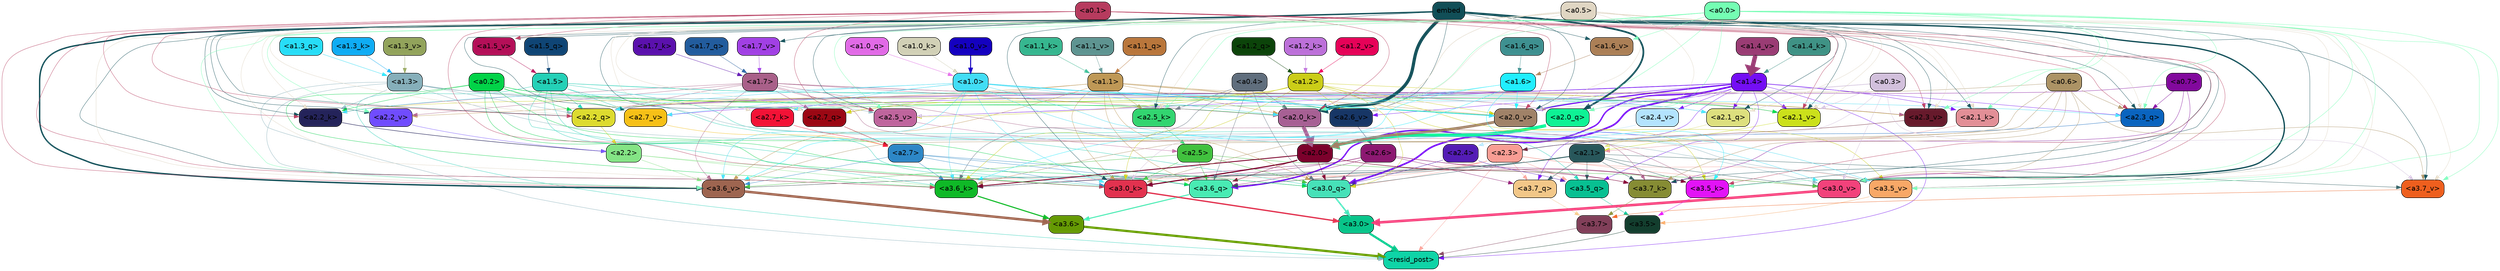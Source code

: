strict digraph "" {
	graph [bgcolor=transparent,
		layout=dot,
		overlap=false,
		splines=true
	];
	"<a3.7>"	[color=black,
		fillcolor="#813f59",
		fontname=Helvetica,
		shape=box,
		style="filled, rounded"];
	"<resid_post>"	[color=black,
		fillcolor="#0fd4a7",
		fontname=Helvetica,
		shape=box,
		style="filled, rounded"];
	"<a3.7>" -> "<resid_post>"	[color="#813f59",
		penwidth=0.6239100098609924];
	"<a3.6>"	[color=black,
		fillcolor="#659a04",
		fontname=Helvetica,
		shape=box,
		style="filled, rounded"];
	"<a3.6>" -> "<resid_post>"	[color="#659a04",
		penwidth=4.569062113761902];
	"<a3.5>"	[color=black,
		fillcolor="#133e2e",
		fontname=Helvetica,
		shape=box,
		style="filled, rounded"];
	"<a3.5>" -> "<resid_post>"	[color="#133e2e",
		penwidth=0.6];
	"<a3.0>"	[color=black,
		fillcolor="#08c58a",
		fontname=Helvetica,
		shape=box,
		style="filled, rounded"];
	"<a3.0>" -> "<resid_post>"	[color="#08c58a",
		penwidth=4.283544182777405];
	"<a2.3>"	[color=black,
		fillcolor="#f89d94",
		fontname=Helvetica,
		shape=box,
		style="filled, rounded"];
	"<a2.3>" -> "<resid_post>"	[color="#f89d94",
		penwidth=0.6];
	"<a3.7_q>"	[color=black,
		fillcolor="#f2c788",
		fontname=Helvetica,
		shape=box,
		style="filled, rounded"];
	"<a2.3>" -> "<a3.7_q>"	[color="#f89d94",
		penwidth=0.6];
	"<a3.6_q>"	[color=black,
		fillcolor="#49ebb3",
		fontname=Helvetica,
		shape=box,
		style="filled, rounded"];
	"<a2.3>" -> "<a3.6_q>"	[color="#f89d94",
		penwidth=0.6];
	"<a3.5_q>"	[color=black,
		fillcolor="#08c092",
		fontname=Helvetica,
		shape=box,
		style="filled, rounded"];
	"<a2.3>" -> "<a3.5_q>"	[color="#f89d94",
		penwidth=0.6];
	"<a3.0_q>"	[color=black,
		fillcolor="#47e1b8",
		fontname=Helvetica,
		shape=box,
		style="filled, rounded"];
	"<a2.3>" -> "<a3.0_q>"	[color="#f89d94",
		penwidth=0.6];
	"<a3.0_k>"	[color=black,
		fillcolor="#e2324f",
		fontname=Helvetica,
		shape=box,
		style="filled, rounded"];
	"<a2.3>" -> "<a3.0_k>"	[color="#f89d94",
		penwidth=0.6];
	"<a3.6_v>"	[color=black,
		fillcolor="#9e6550",
		fontname=Helvetica,
		shape=box,
		style="filled, rounded"];
	"<a2.3>" -> "<a3.6_v>"	[color="#f89d94",
		penwidth=0.6];
	"<a3.5_v>"	[color=black,
		fillcolor="#f8a867",
		fontname=Helvetica,
		shape=box,
		style="filled, rounded"];
	"<a2.3>" -> "<a3.5_v>"	[color="#f89d94",
		penwidth=0.6];
	"<a3.0_v>"	[color=black,
		fillcolor="#f2427b",
		fontname=Helvetica,
		shape=box,
		style="filled, rounded"];
	"<a2.3>" -> "<a3.0_v>"	[color="#f89d94",
		penwidth=0.6];
	"<a1.5>"	[color=black,
		fillcolor="#24d0b7",
		fontname=Helvetica,
		shape=box,
		style="filled, rounded"];
	"<a1.5>" -> "<resid_post>"	[color="#24d0b7",
		penwidth=0.6];
	"<a1.5>" -> "<a3.6_q>"	[color="#24d0b7",
		penwidth=0.6];
	"<a1.5>" -> "<a3.5_q>"	[color="#24d0b7",
		penwidth=0.6];
	"<a1.5>" -> "<a3.0_q>"	[color="#24d0b7",
		penwidth=0.6];
	"<a3.6_k>"	[color=black,
		fillcolor="#0fb927",
		fontname=Helvetica,
		shape=box,
		style="filled, rounded"];
	"<a1.5>" -> "<a3.6_k>"	[color="#24d0b7",
		penwidth=0.6];
	"<a1.5>" -> "<a3.0_k>"	[color="#24d0b7",
		penwidth=0.6];
	"<a2.2_q>"	[color=black,
		fillcolor="#dddb2f",
		fontname=Helvetica,
		shape=box,
		style="filled, rounded"];
	"<a1.5>" -> "<a2.2_q>"	[color="#24d0b7",
		penwidth=0.6];
	"<a2.7_v>"	[color=black,
		fillcolor="#f6c017",
		fontname=Helvetica,
		shape=box,
		style="filled, rounded"];
	"<a1.5>" -> "<a2.7_v>"	[color="#24d0b7",
		penwidth=0.6];
	"<a2.6_v>"	[color=black,
		fillcolor="#173666",
		fontname=Helvetica,
		shape=box,
		style="filled, rounded"];
	"<a1.5>" -> "<a2.6_v>"	[color="#24d0b7",
		penwidth=0.6];
	"<a2.1_v>"	[color=black,
		fillcolor="#cbe01b",
		fontname=Helvetica,
		shape=box,
		style="filled, rounded"];
	"<a1.5>" -> "<a2.1_v>"	[color="#24d0b7",
		penwidth=0.6];
	"<a1.4>"	[color=black,
		fillcolor="#740ef4",
		fontname=Helvetica,
		shape=box,
		style="filled, rounded"];
	"<a1.4>" -> "<resid_post>"	[color="#740ef4",
		penwidth=0.6];
	"<a1.4>" -> "<a3.7_q>"	[color="#740ef4",
		penwidth=0.6];
	"<a1.4>" -> "<a3.6_q>"	[color="#740ef4",
		penwidth=2.7536282539367676];
	"<a1.4>" -> "<a3.5_q>"	[color="#740ef4",
		penwidth=0.6];
	"<a1.4>" -> "<a3.0_q>"	[color="#740ef4",
		penwidth=3.3369133472442627];
	"<a2.3_q>"	[color=black,
		fillcolor="#0a64bf",
		fontname=Helvetica,
		shape=box,
		style="filled, rounded"];
	"<a1.4>" -> "<a2.3_q>"	[color="#740ef4",
		penwidth=0.6];
	"<a1.4>" -> "<a2.2_q>"	[color="#740ef4",
		penwidth=0.6];
	"<a2.1_q>"	[color=black,
		fillcolor="#dddf7e",
		fontname=Helvetica,
		shape=box,
		style="filled, rounded"];
	"<a1.4>" -> "<a2.1_q>"	[color="#740ef4",
		penwidth=0.6];
	"<a2.0_q>"	[color=black,
		fillcolor="#0ef295",
		fontname=Helvetica,
		shape=box,
		style="filled, rounded"];
	"<a1.4>" -> "<a2.0_q>"	[color="#740ef4",
		penwidth=0.6];
	"<a2.1_k>"	[color=black,
		fillcolor="#e28f97",
		fontname=Helvetica,
		shape=box,
		style="filled, rounded"];
	"<a1.4>" -> "<a2.1_k>"	[color="#740ef4",
		penwidth=0.6];
	"<a1.4>" -> "<a2.7_v>"	[color="#740ef4",
		penwidth=0.6];
	"<a1.4>" -> "<a2.6_v>"	[color="#740ef4",
		penwidth=0.6];
	"<a2.5_v>"	[color=black,
		fillcolor="#bf659d",
		fontname=Helvetica,
		shape=box,
		style="filled, rounded"];
	"<a1.4>" -> "<a2.5_v>"	[color="#740ef4",
		penwidth=0.6];
	"<a2.4_v>"	[color=black,
		fillcolor="#b3e3fe",
		fontname=Helvetica,
		shape=box,
		style="filled, rounded"];
	"<a1.4>" -> "<a2.4_v>"	[color="#740ef4",
		penwidth=0.6];
	"<a1.4>" -> "<a2.1_v>"	[color="#740ef4",
		penwidth=0.6];
	"<a2.0_v>"	[color=black,
		fillcolor="#a08268",
		fontname=Helvetica,
		shape=box,
		style="filled, rounded"];
	"<a1.4>" -> "<a2.0_v>"	[color="#740ef4",
		penwidth=2.2818827629089355];
	"<a1.3>"	[color=black,
		fillcolor="#86afba",
		fontname=Helvetica,
		shape=box,
		style="filled, rounded"];
	"<a1.3>" -> "<resid_post>"	[color="#86afba",
		penwidth=0.6];
	"<a1.3>" -> "<a3.6_v>"	[color="#86afba",
		penwidth=0.6];
	"<a1.3>" -> "<a3.5_v>"	[color="#86afba",
		penwidth=0.6];
	"<a1.3>" -> "<a3.0_v>"	[color="#86afba",
		penwidth=0.6];
	"<a1.3>" -> "<a2.2_q>"	[color="#86afba",
		penwidth=0.6];
	"<a1.3>" -> "<a2.1_q>"	[color="#86afba",
		penwidth=0.6];
	"<a2.2_k>"	[color=black,
		fillcolor="#24235a",
		fontname=Helvetica,
		shape=box,
		style="filled, rounded"];
	"<a1.3>" -> "<a2.2_k>"	[color="#86afba",
		penwidth=0.6];
	"<a1.3>" -> "<a2.5_v>"	[color="#86afba",
		penwidth=0.6];
	"<a3.7_q>" -> "<a3.7>"	[color="#f2c788",
		penwidth=0.6];
	"<a3.6_q>" -> "<a3.6>"	[color="#49ebb3",
		penwidth=2.0344843566417694];
	"<a3.5_q>" -> "<a3.5>"	[color="#08c092",
		penwidth=0.6];
	"<a3.0_q>" -> "<a3.0>"	[color="#47e1b8",
		penwidth=2.863015294075012];
	"<a3.7_k>"	[color=black,
		fillcolor="#868c34",
		fontname=Helvetica,
		shape=box,
		style="filled, rounded"];
	"<a3.7_k>" -> "<a3.7>"	[color="#868c34",
		penwidth=0.6];
	"<a3.6_k>" -> "<a3.6>"	[color="#0fb927",
		penwidth=2.1770318150520325];
	"<a3.5_k>"	[color=black,
		fillcolor="#e313f7",
		fontname=Helvetica,
		shape=box,
		style="filled, rounded"];
	"<a3.5_k>" -> "<a3.5>"	[color="#e313f7",
		penwidth=0.6];
	"<a3.0_k>" -> "<a3.0>"	[color="#e2324f",
		penwidth=2.6323853135108948];
	"<a3.7_v>"	[color=black,
		fillcolor="#ee5f1e",
		fontname=Helvetica,
		shape=box,
		style="filled, rounded"];
	"<a3.7_v>" -> "<a3.7>"	[color="#ee5f1e",
		penwidth=0.6];
	"<a3.6_v>" -> "<a3.6>"	[color="#9e6550",
		penwidth=4.972373723983765];
	"<a3.5_v>" -> "<a3.5>"	[color="#f8a867",
		penwidth=0.6];
	"<a3.0_v>" -> "<a3.0>"	[color="#f2427b",
		penwidth=5.1638524532318115];
	"<a2.6>"	[color=black,
		fillcolor="#8c1871",
		fontname=Helvetica,
		shape=box,
		style="filled, rounded"];
	"<a2.6>" -> "<a3.7_q>"	[color="#8c1871",
		penwidth=0.6];
	"<a2.6>" -> "<a3.6_q>"	[color="#8c1871",
		penwidth=0.6];
	"<a2.6>" -> "<a3.0_q>"	[color="#8c1871",
		penwidth=0.6];
	"<a2.6>" -> "<a3.7_k>"	[color="#8c1871",
		penwidth=0.6];
	"<a2.6>" -> "<a3.6_k>"	[color="#8c1871",
		penwidth=0.6];
	"<a2.6>" -> "<a3.5_k>"	[color="#8c1871",
		penwidth=0.6];
	"<a2.6>" -> "<a3.0_k>"	[color="#8c1871",
		penwidth=0.6];
	"<a2.1>"	[color=black,
		fillcolor="#28575b",
		fontname=Helvetica,
		shape=box,
		style="filled, rounded"];
	"<a2.1>" -> "<a3.7_q>"	[color="#28575b",
		penwidth=0.6];
	"<a2.1>" -> "<a3.6_q>"	[color="#28575b",
		penwidth=0.6];
	"<a2.1>" -> "<a3.5_q>"	[color="#28575b",
		penwidth=0.6];
	"<a2.1>" -> "<a3.0_q>"	[color="#28575b",
		penwidth=0.6];
	"<a2.1>" -> "<a3.7_k>"	[color="#28575b",
		penwidth=0.6];
	"<a2.1>" -> "<a3.6_k>"	[color="#28575b",
		penwidth=0.6];
	"<a2.1>" -> "<a3.5_k>"	[color="#28575b",
		penwidth=0.6];
	"<a2.1>" -> "<a3.0_k>"	[color="#28575b",
		penwidth=0.6];
	"<a2.1>" -> "<a3.7_v>"	[color="#28575b",
		penwidth=0.6];
	"<a2.1>" -> "<a3.6_v>"	[color="#28575b",
		penwidth=0.6];
	"<a2.1>" -> "<a3.0_v>"	[color="#28575b",
		penwidth=0.6];
	"<a2.7>"	[color=black,
		fillcolor="#2d87c7",
		fontname=Helvetica,
		shape=box,
		style="filled, rounded"];
	"<a2.7>" -> "<a3.6_q>"	[color="#2d87c7",
		penwidth=0.6];
	"<a2.7>" -> "<a3.0_q>"	[color="#2d87c7",
		penwidth=0.6];
	"<a2.7>" -> "<a3.6_k>"	[color="#2d87c7",
		penwidth=0.6];
	"<a2.7>" -> "<a3.0_k>"	[color="#2d87c7",
		penwidth=0.6];
	"<a2.7>" -> "<a3.6_v>"	[color="#2d87c7",
		penwidth=0.6];
	"<a2.5>"	[color=black,
		fillcolor="#41c13e",
		fontname=Helvetica,
		shape=box,
		style="filled, rounded"];
	"<a2.5>" -> "<a3.6_q>"	[color="#41c13e",
		penwidth=0.6];
	"<a2.5>" -> "<a3.0_q>"	[color="#41c13e",
		penwidth=0.6];
	"<a2.5>" -> "<a3.0_k>"	[color="#41c13e",
		penwidth=0.6];
	"<a2.5>" -> "<a3.6_v>"	[color="#41c13e",
		penwidth=0.6];
	"<a2.5>" -> "<a3.0_v>"	[color="#41c13e",
		penwidth=0.6];
	"<a2.0>"	[color=black,
		fillcolor="#7c012c",
		fontname=Helvetica,
		shape=box,
		style="filled, rounded"];
	"<a2.0>" -> "<a3.6_q>"	[color="#7c012c",
		penwidth=0.6];
	"<a2.0>" -> "<a3.0_q>"	[color="#7c012c",
		penwidth=0.6];
	"<a2.0>" -> "<a3.7_k>"	[color="#7c012c",
		penwidth=0.6];
	"<a2.0>" -> "<a3.6_k>"	[color="#7c012c",
		penwidth=1.7047871947288513];
	"<a2.0>" -> "<a3.5_k>"	[color="#7c012c",
		penwidth=0.6];
	"<a2.0>" -> "<a3.0_k>"	[color="#7c012c",
		penwidth=2.239806979894638];
	"<a1.1>"	[color=black,
		fillcolor="#bf9856",
		fontname=Helvetica,
		shape=box,
		style="filled, rounded"];
	"<a1.1>" -> "<a3.6_q>"	[color="#bf9856",
		penwidth=0.6];
	"<a1.1>" -> "<a3.0_q>"	[color="#bf9856",
		penwidth=0.6];
	"<a1.1>" -> "<a3.0_k>"	[color="#bf9856",
		penwidth=0.6];
	"<a1.1>" -> "<a3.6_v>"	[color="#bf9856",
		penwidth=0.6];
	"<a2.7_q>"	[color=black,
		fillcolor="#9b0814",
		fontname=Helvetica,
		shape=box,
		style="filled, rounded"];
	"<a1.1>" -> "<a2.7_q>"	[color="#bf9856",
		penwidth=0.6];
	"<a2.5_k>"	[color=black,
		fillcolor="#32d570",
		fontname=Helvetica,
		shape=box,
		style="filled, rounded"];
	"<a1.1>" -> "<a2.5_k>"	[color="#bf9856",
		penwidth=0.6];
	"<a2.0_k>"	[color=black,
		fillcolor="#a76094",
		fontname=Helvetica,
		shape=box,
		style="filled, rounded"];
	"<a1.1>" -> "<a2.0_k>"	[color="#bf9856",
		penwidth=0.6];
	"<a1.1>" -> "<a2.6_v>"	[color="#bf9856",
		penwidth=0.6];
	"<a2.2_v>"	[color=black,
		fillcolor="#704cfe",
		fontname=Helvetica,
		shape=box,
		style="filled, rounded"];
	"<a1.1>" -> "<a2.2_v>"	[color="#bf9856",
		penwidth=0.6];
	"<a1.1>" -> "<a2.1_v>"	[color="#bf9856",
		penwidth=0.6];
	"<a1.1>" -> "<a2.0_v>"	[color="#bf9856",
		penwidth=0.6];
	"<a0.4>"	[color=black,
		fillcolor="#606e7d",
		fontname=Helvetica,
		shape=box,
		style="filled, rounded"];
	"<a0.4>" -> "<a3.6_q>"	[color="#606e7d",
		penwidth=0.6];
	"<a0.4>" -> "<a3.0_q>"	[color="#606e7d",
		penwidth=0.6];
	"<a0.4>" -> "<a3.6_k>"	[color="#606e7d",
		penwidth=0.6];
	"<a0.4>" -> "<a2.5_k>"	[color="#606e7d",
		penwidth=0.6];
	"<a0.4>" -> "<a2.0_k>"	[color="#606e7d",
		penwidth=0.6];
	"<a0.2>"	[color=black,
		fillcolor="#02d348",
		fontname=Helvetica,
		shape=box,
		style="filled, rounded"];
	"<a0.2>" -> "<a3.6_q>"	[color="#02d348",
		penwidth=0.6];
	"<a0.2>" -> "<a3.0_q>"	[color="#02d348",
		penwidth=0.6];
	"<a0.2>" -> "<a3.6_k>"	[color="#02d348",
		penwidth=0.6];
	"<a0.2>" -> "<a3.0_k>"	[color="#02d348",
		penwidth=0.6];
	"<a0.2>" -> "<a2.2_q>"	[color="#02d348",
		penwidth=0.6];
	"<a0.2>" -> "<a2.2_k>"	[color="#02d348",
		penwidth=0.6];
	"<a0.2>" -> "<a2.0_k>"	[color="#02d348",
		penwidth=0.6];
	"<a0.2>" -> "<a2.7_v>"	[color="#02d348",
		penwidth=0.6];
	"<a0.2>" -> "<a2.1_v>"	[color="#02d348",
		penwidth=0.6];
	"<a0.2>" -> "<a2.0_v>"	[color="#02d348",
		penwidth=0.6];
	"<a2.4>"	[color=black,
		fillcolor="#541cb5",
		fontname=Helvetica,
		shape=box,
		style="filled, rounded"];
	"<a2.4>" -> "<a3.5_q>"	[color="#541cb5",
		penwidth=0.6];
	"<a2.4>" -> "<a3.0_q>"	[color="#541cb5",
		penwidth=0.6];
	"<a1.2>"	[color=black,
		fillcolor="#cbcd18",
		fontname=Helvetica,
		shape=box,
		style="filled, rounded"];
	"<a1.2>" -> "<a3.0_q>"	[color="#cbcd18",
		penwidth=0.6];
	"<a1.2>" -> "<a3.6_k>"	[color="#cbcd18",
		penwidth=0.6];
	"<a1.2>" -> "<a3.5_k>"	[color="#cbcd18",
		penwidth=0.6];
	"<a1.2>" -> "<a3.0_k>"	[color="#cbcd18",
		penwidth=0.6];
	"<a1.2>" -> "<a3.5_v>"	[color="#cbcd18",
		penwidth=0.6];
	"<a1.2>" -> "<a2.7_q>"	[color="#cbcd18",
		penwidth=0.6];
	"<a1.2>" -> "<a2.2_q>"	[color="#cbcd18",
		penwidth=0.6];
	"<a1.2>" -> "<a2.2_k>"	[color="#cbcd18",
		penwidth=0.6];
	"<a1.2>" -> "<a2.6_v>"	[color="#cbcd18",
		penwidth=0.6];
	"<a1.2>" -> "<a2.5_v>"	[color="#cbcd18",
		penwidth=0.6];
	"<a2.3_v>"	[color=black,
		fillcolor="#671a2c",
		fontname=Helvetica,
		shape=box,
		style="filled, rounded"];
	"<a1.2>" -> "<a2.3_v>"	[color="#cbcd18",
		penwidth=0.6];
	"<a1.2>" -> "<a2.0_v>"	[color="#cbcd18",
		penwidth=0.6];
	"<a1.7>"	[color=black,
		fillcolor="#a96089",
		fontname=Helvetica,
		shape=box,
		style="filled, rounded"];
	"<a1.7>" -> "<a3.7_k>"	[color="#a96089",
		penwidth=0.6];
	"<a1.7>" -> "<a3.5_k>"	[color="#a96089",
		penwidth=0.6];
	"<a1.7>" -> "<a3.6_v>"	[color="#a96089",
		penwidth=0.6];
	"<a1.7>" -> "<a2.7_q>"	[color="#a96089",
		penwidth=0.6];
	"<a1.7>" -> "<a2.2_q>"	[color="#a96089",
		penwidth=0.6];
	"<a1.7>" -> "<a2.0_q>"	[color="#a96089",
		penwidth=0.6];
	"<a1.7>" -> "<a2.2_k>"	[color="#a96089",
		penwidth=0.6];
	"<a1.7>" -> "<a2.0_k>"	[color="#a96089",
		penwidth=0.6];
	"<a1.7>" -> "<a2.5_v>"	[color="#a96089",
		penwidth=0.6];
	"<a1.7>" -> "<a2.3_v>"	[color="#a96089",
		penwidth=0.6];
	"<a1.7>" -> "<a2.2_v>"	[color="#a96089",
		penwidth=0.6];
	"<a0.7>"	[color=black,
		fillcolor="#82099d",
		fontname=Helvetica,
		shape=box,
		style="filled, rounded"];
	"<a0.7>" -> "<a3.7_k>"	[color="#82099d",
		penwidth=0.6];
	"<a0.7>" -> "<a3.0_v>"	[color="#82099d",
		penwidth=0.6];
	"<a0.7>" -> "<a2.3_q>"	[color="#82099d",
		penwidth=0.6];
	"<a0.7>" -> "<a2.2_q>"	[color="#82099d",
		penwidth=0.6];
	"<a0.6>"	[color=black,
		fillcolor="#ac9365",
		fontname=Helvetica,
		shape=box,
		style="filled, rounded"];
	"<a0.6>" -> "<a3.7_k>"	[color="#ac9365",
		penwidth=0.6];
	"<a0.6>" -> "<a3.6_k>"	[color="#ac9365",
		penwidth=0.6];
	"<a0.6>" -> "<a3.0_k>"	[color="#ac9365",
		penwidth=0.6];
	"<a0.6>" -> "<a3.7_v>"	[color="#ac9365",
		penwidth=0.6];
	"<a0.6>" -> "<a3.6_v>"	[color="#ac9365",
		penwidth=0.6];
	"<a0.6>" -> "<a3.0_v>"	[color="#ac9365",
		penwidth=0.6];
	"<a0.6>" -> "<a2.3_q>"	[color="#ac9365",
		penwidth=0.6];
	"<a0.6>" -> "<a2.2_q>"	[color="#ac9365",
		penwidth=0.6];
	embed	[color=black,
		fillcolor="#114e57",
		fontname=Helvetica,
		shape=box,
		style="filled, rounded"];
	embed -> "<a3.7_k>"	[color="#114e57",
		penwidth=0.6];
	embed -> "<a3.6_k>"	[color="#114e57",
		penwidth=0.6];
	embed -> "<a3.5_k>"	[color="#114e57",
		penwidth=0.6];
	embed -> "<a3.0_k>"	[color="#114e57",
		penwidth=0.6];
	embed -> "<a3.7_v>"	[color="#114e57",
		penwidth=0.6];
	embed -> "<a3.6_v>"	[color="#114e57",
		penwidth=2.7369276881217957];
	embed -> "<a3.5_v>"	[color="#114e57",
		penwidth=0.6];
	embed -> "<a3.0_v>"	[color="#114e57",
		penwidth=2.5778204202651978];
	embed -> "<a2.7_q>"	[color="#114e57",
		penwidth=0.6];
	embed -> "<a2.3_q>"	[color="#114e57",
		penwidth=0.6];
	embed -> "<a2.2_q>"	[color="#114e57",
		penwidth=0.6];
	embed -> "<a2.1_q>"	[color="#114e57",
		penwidth=0.6];
	embed -> "<a2.0_q>"	[color="#114e57",
		penwidth=3.459219217300415];
	embed -> "<a2.5_k>"	[color="#114e57",
		penwidth=0.6];
	embed -> "<a2.2_k>"	[color="#114e57",
		penwidth=0.6363201141357422];
	embed -> "<a2.1_k>"	[color="#114e57",
		penwidth=0.6];
	embed -> "<a2.0_k>"	[color="#114e57",
		penwidth=6.407642982900143];
	embed -> "<a2.7_v>"	[color="#114e57",
		penwidth=0.6];
	embed -> "<a2.6_v>"	[color="#114e57",
		penwidth=0.6];
	embed -> "<a2.5_v>"	[color="#114e57",
		penwidth=0.6];
	embed -> "<a2.3_v>"	[color="#114e57",
		penwidth=0.6];
	embed -> "<a2.2_v>"	[color="#114e57",
		penwidth=0.6175012588500977];
	embed -> "<a2.1_v>"	[color="#114e57",
		penwidth=0.6];
	embed -> "<a2.0_v>"	[color="#114e57",
		penwidth=0.6];
	"<a1.7_v>"	[color=black,
		fillcolor="#a140e4",
		fontname=Helvetica,
		shape=box,
		style="filled, rounded"];
	embed -> "<a1.7_v>"	[color="#114e57",
		penwidth=0.6];
	"<a1.6_v>"	[color=black,
		fillcolor="#ab7f56",
		fontname=Helvetica,
		shape=box,
		style="filled, rounded"];
	embed -> "<a1.6_v>"	[color="#114e57",
		penwidth=0.6];
	"<a1.5_v>"	[color=black,
		fillcolor="#b40f58",
		fontname=Helvetica,
		shape=box,
		style="filled, rounded"];
	embed -> "<a1.5_v>"	[color="#114e57",
		penwidth=0.6];
	"<a2.2>"	[color=black,
		fillcolor="#84e485",
		fontname=Helvetica,
		shape=box,
		style="filled, rounded"];
	"<a2.2>" -> "<a3.6_k>"	[color="#84e485",
		penwidth=0.6];
	"<a2.2>" -> "<a3.0_k>"	[color="#84e485",
		penwidth=0.6];
	"<a2.2>" -> "<a3.6_v>"	[color="#84e485",
		penwidth=0.6];
	"<a1.6>"	[color=black,
		fillcolor="#21eefe",
		fontname=Helvetica,
		shape=box,
		style="filled, rounded"];
	"<a1.6>" -> "<a3.6_k>"	[color="#21eefe",
		penwidth=0.6];
	"<a1.6>" -> "<a3.5_k>"	[color="#21eefe",
		penwidth=0.6];
	"<a1.6>" -> "<a3.6_v>"	[color="#21eefe",
		penwidth=0.6];
	"<a1.6>" -> "<a2.0_k>"	[color="#21eefe",
		penwidth=0.6];
	"<a1.6>" -> "<a2.0_v>"	[color="#21eefe",
		penwidth=0.6];
	"<a1.0>"	[color=black,
		fillcolor="#42ddf5",
		fontname=Helvetica,
		shape=box,
		style="filled, rounded"];
	"<a1.0>" -> "<a3.6_k>"	[color="#42ddf5",
		penwidth=0.6];
	"<a1.0>" -> "<a3.0_k>"	[color="#42ddf5",
		penwidth=0.6];
	"<a1.0>" -> "<a3.6_v>"	[color="#42ddf5",
		penwidth=0.6];
	"<a1.0>" -> "<a3.5_v>"	[color="#42ddf5",
		penwidth=0.6];
	"<a1.0>" -> "<a3.0_v>"	[color="#42ddf5",
		penwidth=0.6];
	"<a1.0>" -> "<a2.3_q>"	[color="#42ddf5",
		penwidth=0.6];
	"<a1.0>" -> "<a2.2_q>"	[color="#42ddf5",
		penwidth=0.6];
	"<a1.0>" -> "<a2.1_q>"	[color="#42ddf5",
		penwidth=0.6];
	"<a2.7_k>"	[color=black,
		fillcolor="#f31236",
		fontname=Helvetica,
		shape=box,
		style="filled, rounded"];
	"<a1.0>" -> "<a2.7_k>"	[color="#42ddf5",
		penwidth=0.6];
	"<a1.0>" -> "<a2.2_k>"	[color="#42ddf5",
		penwidth=0.6];
	"<a1.0>" -> "<a2.0_k>"	[color="#42ddf5",
		penwidth=0.6];
	"<a1.0>" -> "<a2.7_v>"	[color="#42ddf5",
		penwidth=0.6];
	"<a1.0>" -> "<a2.6_v>"	[color="#42ddf5",
		penwidth=0.6];
	"<a1.0>" -> "<a2.0_v>"	[color="#42ddf5",
		penwidth=1.2978954315185547];
	"<a0.5>"	[color=black,
		fillcolor="#e0d6c3",
		fontname=Helvetica,
		shape=box,
		style="filled, rounded"];
	"<a0.5>" -> "<a3.6_k>"	[color="#e0d6c3",
		penwidth=0.6];
	"<a0.5>" -> "<a3.7_v>"	[color="#e0d6c3",
		penwidth=0.6];
	"<a0.5>" -> "<a3.6_v>"	[color="#e0d6c3",
		penwidth=0.6];
	"<a0.5>" -> "<a3.5_v>"	[color="#e0d6c3",
		penwidth=0.6];
	"<a0.5>" -> "<a3.0_v>"	[color="#e0d6c3",
		penwidth=0.6];
	"<a0.5>" -> "<a2.7_q>"	[color="#e0d6c3",
		penwidth=0.6];
	"<a0.5>" -> "<a2.3_q>"	[color="#e0d6c3",
		penwidth=0.6];
	"<a0.5>" -> "<a2.2_q>"	[color="#e0d6c3",
		penwidth=0.6];
	"<a0.5>" -> "<a2.1_q>"	[color="#e0d6c3",
		penwidth=0.6];
	"<a0.5>" -> "<a2.0_q>"	[color="#e0d6c3",
		penwidth=0.6];
	"<a0.5>" -> "<a2.7_k>"	[color="#e0d6c3",
		penwidth=0.6];
	"<a0.5>" -> "<a2.5_k>"	[color="#e0d6c3",
		penwidth=0.6];
	"<a0.5>" -> "<a2.2_k>"	[color="#e0d6c3",
		penwidth=0.6];
	"<a0.5>" -> "<a2.1_k>"	[color="#e0d6c3",
		penwidth=0.6];
	"<a0.5>" -> "<a2.0_k>"	[color="#e0d6c3",
		penwidth=0.7721366882324219];
	"<a0.5>" -> "<a2.6_v>"	[color="#e0d6c3",
		penwidth=0.6];
	"<a0.5>" -> "<a2.3_v>"	[color="#e0d6c3",
		penwidth=0.6];
	"<a0.5>" -> "<a2.1_v>"	[color="#e0d6c3",
		penwidth=0.6];
	"<a0.5>" -> "<a2.0_v>"	[color="#e0d6c3",
		penwidth=0.6];
	"<a0.5>" -> "<a1.5_v>"	[color="#e0d6c3",
		penwidth=0.6];
	"<a0.1>"	[color=black,
		fillcolor="#b73b5e",
		fontname=Helvetica,
		shape=box,
		style="filled, rounded"];
	"<a0.1>" -> "<a3.6_k>"	[color="#b73b5e",
		penwidth=0.6];
	"<a0.1>" -> "<a3.5_k>"	[color="#b73b5e",
		penwidth=0.6];
	"<a0.1>" -> "<a3.0_k>"	[color="#b73b5e",
		penwidth=0.6];
	"<a0.1>" -> "<a3.6_v>"	[color="#b73b5e",
		penwidth=0.6];
	"<a0.1>" -> "<a3.0_v>"	[color="#b73b5e",
		penwidth=0.6];
	"<a0.1>" -> "<a2.3_q>"	[color="#b73b5e",
		penwidth=0.6];
	"<a0.1>" -> "<a2.2_q>"	[color="#b73b5e",
		penwidth=0.6];
	"<a0.1>" -> "<a2.2_k>"	[color="#b73b5e",
		penwidth=0.6];
	"<a0.1>" -> "<a2.0_k>"	[color="#b73b5e",
		penwidth=0.6];
	"<a0.1>" -> "<a2.5_v>"	[color="#b73b5e",
		penwidth=0.6];
	"<a0.1>" -> "<a2.3_v>"	[color="#b73b5e",
		penwidth=0.6];
	"<a0.1>" -> "<a2.1_v>"	[color="#b73b5e",
		penwidth=0.6];
	"<a0.1>" -> "<a2.0_v>"	[color="#b73b5e",
		penwidth=0.6];
	"<a0.1>" -> "<a1.5_v>"	[color="#b73b5e",
		penwidth=0.6];
	"<a0.0>"	[color=black,
		fillcolor="#74feb3",
		fontname=Helvetica,
		shape=box,
		style="filled, rounded"];
	"<a0.0>" -> "<a3.5_k>"	[color="#74feb3",
		penwidth=0.6];
	"<a0.0>" -> "<a3.7_v>"	[color="#74feb3",
		penwidth=0.6];
	"<a0.0>" -> "<a3.6_v>"	[color="#74feb3",
		penwidth=0.6];
	"<a0.0>" -> "<a3.5_v>"	[color="#74feb3",
		penwidth=0.6];
	"<a0.0>" -> "<a3.0_v>"	[color="#74feb3",
		penwidth=0.6];
	"<a0.0>" -> "<a2.3_q>"	[color="#74feb3",
		penwidth=0.6];
	"<a0.0>" -> "<a2.0_q>"	[color="#74feb3",
		penwidth=0.6];
	"<a0.0>" -> "<a2.5_k>"	[color="#74feb3",
		penwidth=0.6];
	"<a0.0>" -> "<a2.1_k>"	[color="#74feb3",
		penwidth=0.6];
	"<a0.0>" -> "<a2.0_k>"	[color="#74feb3",
		penwidth=0.6];
	"<a0.0>" -> "<a2.5_v>"	[color="#74feb3",
		penwidth=0.6];
	"<a0.0>" -> "<a2.3_v>"	[color="#74feb3",
		penwidth=0.6];
	"<a0.0>" -> "<a2.2_v>"	[color="#74feb3",
		penwidth=0.6];
	"<a0.0>" -> "<a2.0_v>"	[color="#74feb3",
		penwidth=0.6];
	"<a0.0>" -> "<a1.6_v>"	[color="#74feb3",
		penwidth=0.6];
	"<a0.3>"	[color=black,
		fillcolor="#d2c0dc",
		fontname=Helvetica,
		shape=box,
		style="filled, rounded"];
	"<a0.3>" -> "<a3.0_k>"	[color="#d2c0dc",
		penwidth=0.6];
	"<a0.3>" -> "<a3.7_v>"	[color="#d2c0dc",
		penwidth=0.6];
	"<a0.3>" -> "<a3.0_v>"	[color="#d2c0dc",
		penwidth=0.6];
	"<a0.3>" -> "<a2.5_v>"	[color="#d2c0dc",
		penwidth=0.6];
	"<a0.3>" -> "<a2.1_v>"	[color="#d2c0dc",
		penwidth=0.6];
	"<a0.3>" -> "<a2.0_v>"	[color="#d2c0dc",
		penwidth=0.6];
	"<a2.7_q>" -> "<a2.7>"	[color="#9b0814",
		penwidth=0.6];
	"<a2.3_q>" -> "<a2.3>"	[color="#0a64bf",
		penwidth=0.6];
	"<a2.2_q>" -> "<a2.2>"	[color="#dddb2f",
		penwidth=0.7441773414611816];
	"<a2.1_q>" -> "<a2.1>"	[color="#dddf7e",
		penwidth=0.6];
	"<a2.0_q>" -> "<a2.0>"	[color="#0ef295",
		penwidth=6.422367453575134];
	"<a2.7_k>" -> "<a2.7>"	[color="#f31236",
		penwidth=0.6];
	"<a2.5_k>" -> "<a2.5>"	[color="#32d570",
		penwidth=0.6];
	"<a2.2_k>" -> "<a2.2>"	[color="#24235a",
		penwidth=0.8810110092163086];
	"<a2.1_k>" -> "<a2.1>"	[color="#e28f97",
		penwidth=0.6];
	"<a2.0_k>" -> "<a2.0>"	[color="#a76094",
		penwidth=7.398894429206848];
	"<a2.7_v>" -> "<a2.7>"	[color="#f6c017",
		penwidth=0.6];
	"<a2.6_v>" -> "<a2.6>"	[color="#173666",
		penwidth=0.6];
	"<a2.5_v>" -> "<a2.5>"	[color="#bf659d",
		penwidth=0.6];
	"<a2.4_v>" -> "<a2.4>"	[color="#b3e3fe",
		penwidth=0.6];
	"<a2.3_v>" -> "<a2.3>"	[color="#671a2c",
		penwidth=0.6];
	"<a2.2_v>" -> "<a2.2>"	[color="#704cfe",
		penwidth=0.6];
	"<a2.1_v>" -> "<a2.1>"	[color="#cbe01b",
		penwidth=0.6];
	"<a2.0_v>" -> "<a2.0>"	[color="#a08268",
		penwidth=5.395828627049923];
	"<a1.7_q>"	[color=black,
		fillcolor="#225c9d",
		fontname=Helvetica,
		shape=box,
		style="filled, rounded"];
	"<a1.7_q>" -> "<a1.7>"	[color="#225c9d",
		penwidth=0.6];
	"<a1.6_q>"	[color=black,
		fillcolor="#3e9090",
		fontname=Helvetica,
		shape=box,
		style="filled, rounded"];
	"<a1.6_q>" -> "<a1.6>"	[color="#3e9090",
		penwidth=0.6];
	"<a1.5_q>"	[color=black,
		fillcolor="#0f4575",
		fontname=Helvetica,
		shape=box,
		style="filled, rounded"];
	"<a1.5_q>" -> "<a1.5>"	[color="#0f4575",
		penwidth=0.6];
	"<a1.3_q>"	[color=black,
		fillcolor="#27ddf7",
		fontname=Helvetica,
		shape=box,
		style="filled, rounded"];
	"<a1.3_q>" -> "<a1.3>"	[color="#27ddf7",
		penwidth=0.6];
	"<a1.2_q>"	[color=black,
		fillcolor="#0c440a",
		fontname=Helvetica,
		shape=box,
		style="filled, rounded"];
	"<a1.2_q>" -> "<a1.2>"	[color="#0c440a",
		penwidth=0.6];
	"<a1.1_q>"	[color=black,
		fillcolor="#b9763b",
		fontname=Helvetica,
		shape=box,
		style="filled, rounded"];
	"<a1.1_q>" -> "<a1.1>"	[color="#b9763b",
		penwidth=0.6];
	"<a1.0_q>"	[color=black,
		fillcolor="#e16ae6",
		fontname=Helvetica,
		shape=box,
		style="filled, rounded"];
	"<a1.0_q>" -> "<a1.0>"	[color="#e16ae6",
		penwidth=0.6];
	"<a1.7_k>"	[color=black,
		fillcolor="#5b11ad",
		fontname=Helvetica,
		shape=box,
		style="filled, rounded"];
	"<a1.7_k>" -> "<a1.7>"	[color="#5b11ad",
		penwidth=0.6];
	"<a1.4_k>"	[color=black,
		fillcolor="#3f9285",
		fontname=Helvetica,
		shape=box,
		style="filled, rounded"];
	"<a1.4_k>" -> "<a1.4>"	[color="#3f9285",
		penwidth=0.6];
	"<a1.3_k>"	[color=black,
		fillcolor="#0facf4",
		fontname=Helvetica,
		shape=box,
		style="filled, rounded"];
	"<a1.3_k>" -> "<a1.3>"	[color="#0facf4",
		penwidth=0.6];
	"<a1.2_k>"	[color=black,
		fillcolor="#bc70d9",
		fontname=Helvetica,
		shape=box,
		style="filled, rounded"];
	"<a1.2_k>" -> "<a1.2>"	[color="#bc70d9",
		penwidth=0.6];
	"<a1.1_k>"	[color=black,
		fillcolor="#36b68f",
		fontname=Helvetica,
		shape=box,
		style="filled, rounded"];
	"<a1.1_k>" -> "<a1.1>"	[color="#36b68f",
		penwidth=0.6];
	"<a1.0_k>"	[color=black,
		fillcolor="#d1d0b6",
		fontname=Helvetica,
		shape=box,
		style="filled, rounded"];
	"<a1.0_k>" -> "<a1.0>"	[color="#d1d0b6",
		penwidth=0.6];
	"<a1.7_v>" -> "<a1.7>"	[color="#a140e4",
		penwidth=0.6];
	"<a1.6_v>" -> "<a1.6>"	[color="#ab7f56",
		penwidth=0.6];
	"<a1.5_v>" -> "<a1.5>"	[color="#b40f58",
		penwidth=0.6];
	"<a1.4_v>"	[color=black,
		fillcolor="#9a3c74",
		fontname=Helvetica,
		shape=box,
		style="filled, rounded"];
	"<a1.4_v>" -> "<a1.4>"	[color="#9a3c74",
		penwidth=8.774570226669312];
	"<a1.3_v>"	[color=black,
		fillcolor="#92a35b",
		fontname=Helvetica,
		shape=box,
		style="filled, rounded"];
	"<a1.3_v>" -> "<a1.3>"	[color="#92a35b",
		penwidth=0.6];
	"<a1.2_v>"	[color=black,
		fillcolor="#e60258",
		fontname=Helvetica,
		shape=box,
		style="filled, rounded"];
	"<a1.2_v>" -> "<a1.2>"	[color="#e60258",
		penwidth=0.6];
	"<a1.1_v>"	[color=black,
		fillcolor="#5e9491",
		fontname=Helvetica,
		shape=box,
		style="filled, rounded"];
	"<a1.1_v>" -> "<a1.1>"	[color="#5e9491",
		penwidth=0.6];
	"<a1.0_v>"	[color=black,
		fillcolor="#1401c0",
		fontname=Helvetica,
		shape=box,
		style="filled, rounded"];
	"<a1.0_v>" -> "<a1.0>"	[color="#1401c0",
		penwidth=2.0497570037841797];
}
